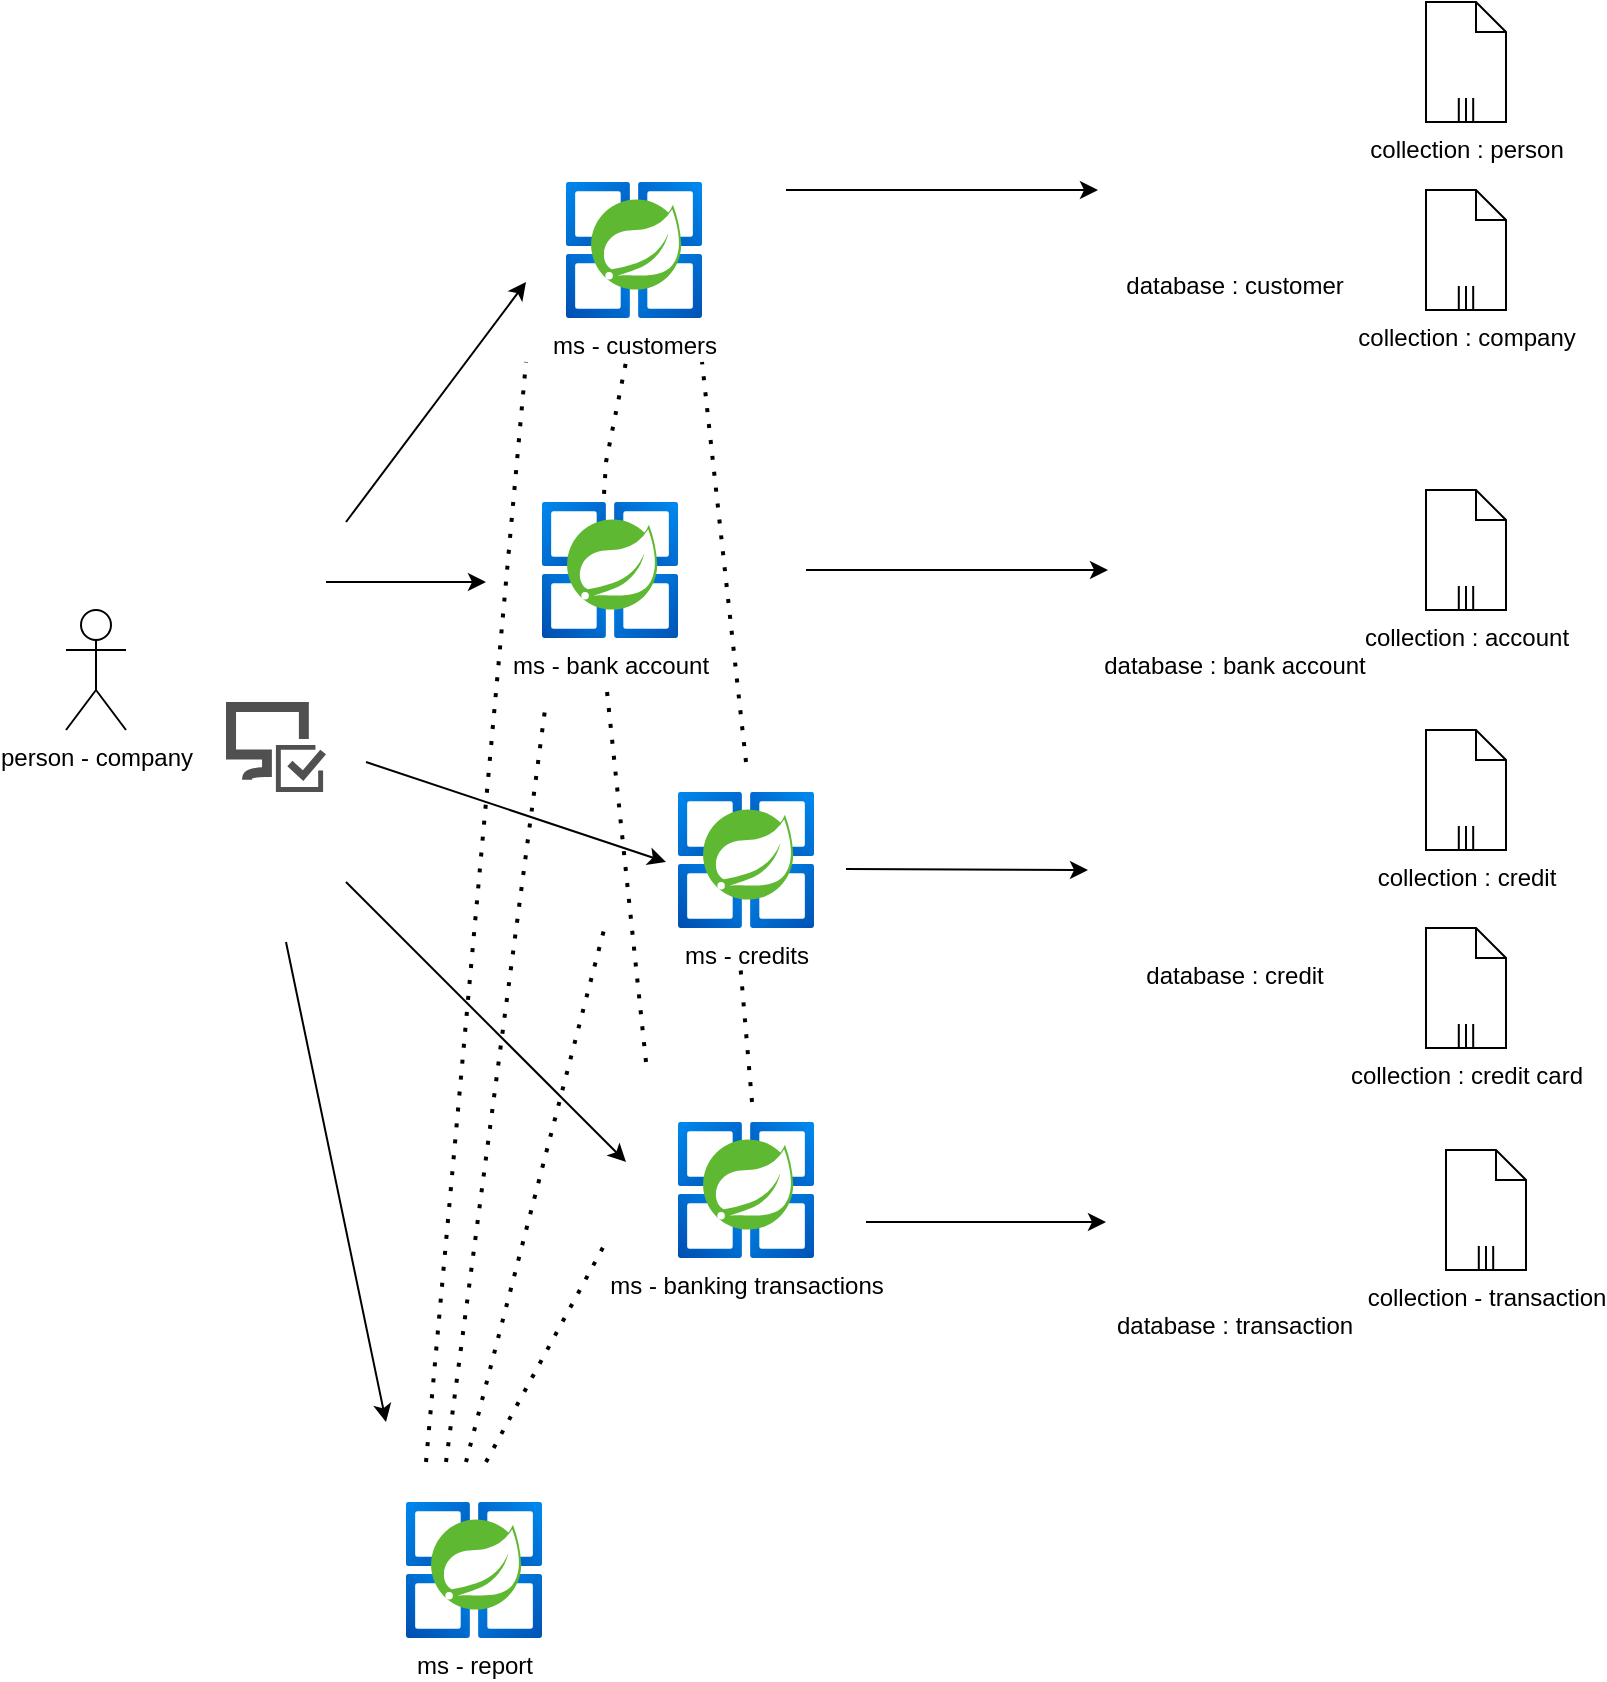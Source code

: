 <mxfile version="21.0.10" type="google"><diagram name="Página-1" id="vbvEe947Dw0G6C8dsCb2"><mxGraphModel grid="1" page="1" gridSize="10" guides="1" tooltips="1" connect="1" arrows="1" fold="1" pageScale="1" pageWidth="827" pageHeight="1169" math="0" shadow="0"><root><mxCell id="0"/><mxCell id="1" parent="0"/><mxCell id="cbyTO5hP9-iSv0UHSFRY-1" value="person - company" style="shape=umlActor;verticalLabelPosition=bottom;verticalAlign=top;html=1;outlineConnect=0;" vertex="1" parent="1"><mxGeometry x="40" y="374" width="30" height="60" as="geometry"/></mxCell><mxCell id="cbyTO5hP9-iSv0UHSFRY-6" value="ms - customers" style="aspect=fixed;html=1;points=[];align=center;image;fontSize=12;image=img/lib/azure2/compute/Azure_Spring_Cloud.svg;" vertex="1" parent="1"><mxGeometry x="290" y="160" width="68" height="68" as="geometry"/></mxCell><mxCell id="cbyTO5hP9-iSv0UHSFRY-7" value="ms - bank account" style="aspect=fixed;html=1;points=[];align=center;image;fontSize=12;image=img/lib/azure2/compute/Azure_Spring_Cloud.svg;" vertex="1" parent="1"><mxGeometry x="278" y="320" width="68" height="68" as="geometry"/></mxCell><mxCell id="cbyTO5hP9-iSv0UHSFRY-8" value="ms -&amp;nbsp;banking transactions" style="aspect=fixed;html=1;points=[];align=center;image;fontSize=12;image=img/lib/azure2/compute/Azure_Spring_Cloud.svg;" vertex="1" parent="1"><mxGeometry x="346" y="630" width="68" height="68" as="geometry"/></mxCell><mxCell id="cbyTO5hP9-iSv0UHSFRY-9" value="database : customer" style="shape=image;html=1;verticalAlign=top;verticalLabelPosition=bottom;labelBackgroundColor=#ffffff;imageAspect=0;aspect=fixed;image=https://cdn2.iconfinder.com/data/icons/whcompare-isometric-web-hosting-servers/50/database-128.png;" vertex="1" parent="1"><mxGeometry x="580" y="110" width="88" height="88" as="geometry"/></mxCell><mxCell id="cbyTO5hP9-iSv0UHSFRY-10" value="database : bank account" style="shape=image;html=1;verticalAlign=top;verticalLabelPosition=bottom;labelBackgroundColor=#ffffff;imageAspect=0;aspect=fixed;image=https://cdn2.iconfinder.com/data/icons/whcompare-isometric-web-hosting-servers/50/database-128.png" vertex="1" parent="1"><mxGeometry x="580" y="300" width="88" height="88" as="geometry"/></mxCell><mxCell id="cbyTO5hP9-iSv0UHSFRY-11" value="database : credit" style="shape=image;html=1;verticalAlign=top;verticalLabelPosition=bottom;labelBackgroundColor=#ffffff;imageAspect=0;aspect=fixed;image=https://cdn2.iconfinder.com/data/icons/whcompare-isometric-web-hosting-servers/50/database-128.png" vertex="1" parent="1"><mxGeometry x="580" y="455" width="88" height="88" as="geometry"/></mxCell><mxCell id="cbyTO5hP9-iSv0UHSFRY-12" value="database : transaction" style="shape=image;html=1;verticalAlign=top;verticalLabelPosition=bottom;labelBackgroundColor=#ffffff;imageAspect=0;aspect=fixed;image=https://cdn2.iconfinder.com/data/icons/whcompare-isometric-web-hosting-servers/50/database-128.png" vertex="1" parent="1"><mxGeometry x="580" y="630" width="88" height="88" as="geometry"/></mxCell><mxCell id="cbyTO5hP9-iSv0UHSFRY-14" value="" style="endArrow=classic;html=1;rounded=0;" edge="1" parent="1"><mxGeometry width="50" height="50" relative="1" as="geometry"><mxPoint x="180" y="330" as="sourcePoint"/><mxPoint x="270" y="210" as="targetPoint"/></mxGeometry></mxCell><mxCell id="cbyTO5hP9-iSv0UHSFRY-15" value="" style="endArrow=classic;html=1;rounded=0;" edge="1" parent="1"><mxGeometry width="50" height="50" relative="1" as="geometry"><mxPoint x="170" y="360" as="sourcePoint"/><mxPoint x="250" y="360" as="targetPoint"/></mxGeometry></mxCell><mxCell id="cbyTO5hP9-iSv0UHSFRY-16" value="" style="endArrow=classic;html=1;rounded=0;" edge="1" parent="1"><mxGeometry width="50" height="50" relative="1" as="geometry"><mxPoint x="180" y="510" as="sourcePoint"/><mxPoint x="320" y="650" as="targetPoint"/></mxGeometry></mxCell><mxCell id="cbyTO5hP9-iSv0UHSFRY-17" value="" style="endArrow=classic;html=1;rounded=0;" edge="1" parent="1"><mxGeometry width="50" height="50" relative="1" as="geometry"><mxPoint x="400" y="164" as="sourcePoint"/><mxPoint x="556" y="164" as="targetPoint"/></mxGeometry></mxCell><mxCell id="cbyTO5hP9-iSv0UHSFRY-18" value="" style="endArrow=classic;html=1;rounded=0;" edge="1" parent="1"><mxGeometry width="50" height="50" relative="1" as="geometry"><mxPoint x="410" y="354" as="sourcePoint"/><mxPoint x="561" y="354" as="targetPoint"/></mxGeometry></mxCell><mxCell id="cbyTO5hP9-iSv0UHSFRY-19" value="" style="endArrow=classic;html=1;rounded=0;" edge="1" parent="1"><mxGeometry width="50" height="50" relative="1" as="geometry"><mxPoint x="440" y="680" as="sourcePoint"/><mxPoint x="560" y="680" as="targetPoint"/></mxGeometry></mxCell><mxCell id="CAdAyk_Si0XlfYIpidQQ-1" value="" style="shape=image;html=1;verticalAlign=top;verticalLabelPosition=bottom;labelBackgroundColor=#ffffff;imageAspect=0;aspect=fixed;image=https://cdn0.iconfinder.com/data/icons/google-material-design-3-0/48/ic_settings_cell_48px-128.png" vertex="1" parent="1"><mxGeometry x="110" y="350" width="54" height="54" as="geometry"/></mxCell><mxCell id="CAdAyk_Si0XlfYIpidQQ-2" value="" style="sketch=0;pointerEvents=1;shadow=0;dashed=0;html=1;strokeColor=none;labelPosition=center;verticalLabelPosition=bottom;verticalAlign=top;align=center;fillColor=#505050;shape=mxgraph.mscae.intune.computer_inventory" vertex="1" parent="1"><mxGeometry x="120" y="420" width="50" height="45" as="geometry"/></mxCell><mxCell id="CAdAyk_Si0XlfYIpidQQ-3" value="ms - credits" style="aspect=fixed;html=1;points=[];align=center;image;fontSize=12;image=img/lib/azure2/compute/Azure_Spring_Cloud.svg;" vertex="1" parent="1"><mxGeometry x="346" y="465" width="68" height="68" as="geometry"/></mxCell><mxCell id="CAdAyk_Si0XlfYIpidQQ-5" value="" style="endArrow=none;dashed=1;html=1;dashPattern=1 3;strokeWidth=2;rounded=0;exitX=0.456;exitY=-0.059;exitDx=0;exitDy=0;exitPerimeter=0;" edge="1" parent="1" source="cbyTO5hP9-iSv0UHSFRY-7"><mxGeometry width="50" height="50" relative="1" as="geometry"><mxPoint x="360" y="310" as="sourcePoint"/><mxPoint x="320" y="250" as="targetPoint"/><Array as="points"><mxPoint x="310" y="300"/></Array></mxGeometry></mxCell><mxCell id="CAdAyk_Si0XlfYIpidQQ-6" value="" style="endArrow=none;dashed=1;html=1;dashPattern=1 3;strokeWidth=2;rounded=0;" edge="1" parent="1"><mxGeometry width="50" height="50" relative="1" as="geometry"><mxPoint x="380" y="450" as="sourcePoint"/><mxPoint x="358" y="250" as="targetPoint"/></mxGeometry></mxCell><mxCell id="CAdAyk_Si0XlfYIpidQQ-7" value="" style="endArrow=classic;html=1;rounded=0;" edge="1" parent="1"><mxGeometry width="50" height="50" relative="1" as="geometry"><mxPoint x="430" y="503.5" as="sourcePoint"/><mxPoint x="551" y="504" as="targetPoint"/></mxGeometry></mxCell><mxCell id="CAdAyk_Si0XlfYIpidQQ-9" value="" style="endArrow=none;dashed=1;html=1;dashPattern=1 3;strokeWidth=2;rounded=0;" edge="1" parent="1"><mxGeometry width="50" height="50" relative="1" as="geometry"><mxPoint x="330" y="600" as="sourcePoint"/><mxPoint x="310" y="410" as="targetPoint"/></mxGeometry></mxCell><mxCell id="CAdAyk_Si0XlfYIpidQQ-10" value="" style="endArrow=classic;html=1;rounded=0;" edge="1" parent="1"><mxGeometry width="50" height="50" relative="1" as="geometry"><mxPoint x="190" y="450" as="sourcePoint"/><mxPoint x="340" y="500" as="targetPoint"/></mxGeometry></mxCell><mxCell id="CAdAyk_Si0XlfYIpidQQ-11" value="" style="endArrow=none;dashed=1;html=1;dashPattern=1 3;strokeWidth=2;rounded=0;" edge="1" parent="1"><mxGeometry width="50" height="50" relative="1" as="geometry"><mxPoint x="383" y="620" as="sourcePoint"/><mxPoint x="377" y="550" as="targetPoint"/></mxGeometry></mxCell><mxCell id="CAdAyk_Si0XlfYIpidQQ-12" value="ms - report" style="aspect=fixed;html=1;points=[];align=center;image;fontSize=12;image=img/lib/azure2/compute/Azure_Spring_Cloud.svg;" vertex="1" parent="1"><mxGeometry x="210" y="820" width="68" height="68" as="geometry"/></mxCell><mxCell id="CAdAyk_Si0XlfYIpidQQ-13" value="" style="endArrow=classic;html=1;rounded=0;" edge="1" parent="1"><mxGeometry width="50" height="50" relative="1" as="geometry"><mxPoint x="150" y="540" as="sourcePoint"/><mxPoint x="200" y="780" as="targetPoint"/></mxGeometry></mxCell><mxCell id="CAdAyk_Si0XlfYIpidQQ-14" value="" style="endArrow=none;dashed=1;html=1;dashPattern=1 3;strokeWidth=2;rounded=0;" edge="1" parent="1"><mxGeometry width="50" height="50" relative="1" as="geometry"><mxPoint x="250" y="800" as="sourcePoint"/><mxPoint x="310" y="690" as="targetPoint"/></mxGeometry></mxCell><mxCell id="CAdAyk_Si0XlfYIpidQQ-15" value="" style="endArrow=none;dashed=1;html=1;dashPattern=1 3;strokeWidth=2;rounded=0;" edge="1" parent="1"><mxGeometry width="50" height="50" relative="1" as="geometry"><mxPoint x="240" y="800" as="sourcePoint"/><mxPoint x="310" y="530" as="targetPoint"/></mxGeometry></mxCell><mxCell id="CAdAyk_Si0XlfYIpidQQ-16" value="" style="endArrow=none;dashed=1;html=1;dashPattern=1 3;strokeWidth=2;rounded=0;" edge="1" parent="1"><mxGeometry width="50" height="50" relative="1" as="geometry"><mxPoint x="230" y="800" as="sourcePoint"/><mxPoint x="280" y="420" as="targetPoint"/></mxGeometry></mxCell><mxCell id="CAdAyk_Si0XlfYIpidQQ-17" value="" style="endArrow=none;dashed=1;html=1;dashPattern=1 3;strokeWidth=2;rounded=0;" edge="1" parent="1"><mxGeometry width="50" height="50" relative="1" as="geometry"><mxPoint x="220" y="800" as="sourcePoint"/><mxPoint x="270" y="250" as="targetPoint"/></mxGeometry></mxCell><mxCell id="CAdAyk_Si0XlfYIpidQQ-18" value="collection : person" style="shape=mxgraph.bpmn.data;labelPosition=center;verticalLabelPosition=bottom;align=center;verticalAlign=top;size=15;html=1;bpmnTransferType=none;isCollection=1;" vertex="1" parent="1"><mxGeometry x="720" y="70" width="40" height="60" as="geometry"/></mxCell><mxCell id="CAdAyk_Si0XlfYIpidQQ-19" value="collection : company" style="shape=mxgraph.bpmn.data;labelPosition=center;verticalLabelPosition=bottom;align=center;verticalAlign=top;size=15;html=1;bpmnTransferType=none;isCollection=1;" vertex="1" parent="1"><mxGeometry x="720" y="164" width="40" height="60" as="geometry"/></mxCell><mxCell id="CAdAyk_Si0XlfYIpidQQ-20" value="collection : account" style="shape=mxgraph.bpmn.data;labelPosition=center;verticalLabelPosition=bottom;align=center;verticalAlign=top;size=15;html=1;bpmnTransferType=none;isCollection=1;" vertex="1" parent="1"><mxGeometry x="720" y="314" width="40" height="60" as="geometry"/></mxCell><mxCell id="CAdAyk_Si0XlfYIpidQQ-21" value="collection : credit" style="shape=mxgraph.bpmn.data;labelPosition=center;verticalLabelPosition=bottom;align=center;verticalAlign=top;size=15;html=1;bpmnTransferType=none;isCollection=1;" vertex="1" parent="1"><mxGeometry x="720" y="434" width="40" height="60" as="geometry"/></mxCell><mxCell id="CAdAyk_Si0XlfYIpidQQ-22" value="collection : credit card" style="shape=mxgraph.bpmn.data;labelPosition=center;verticalLabelPosition=bottom;align=center;verticalAlign=top;size=15;html=1;bpmnTransferType=none;isCollection=1;" vertex="1" parent="1"><mxGeometry x="720" y="533" width="40" height="60" as="geometry"/></mxCell><mxCell id="CAdAyk_Si0XlfYIpidQQ-23" value="collection - transaction" style="shape=mxgraph.bpmn.data;labelPosition=center;verticalLabelPosition=bottom;align=center;verticalAlign=top;size=15;html=1;bpmnTransferType=none;isCollection=1;" vertex="1" parent="1"><mxGeometry x="730" y="644" width="40" height="60" as="geometry"/></mxCell></root></mxGraphModel></diagram></mxfile>
